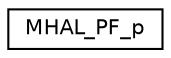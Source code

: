 digraph "Graphical Class Hierarchy"
{
 // INTERACTIVE_SVG=YES
  edge [fontname="Helvetica",fontsize="10",labelfontname="Helvetica",labelfontsize="10"];
  node [fontname="Helvetica",fontsize="10",shape=record];
  rankdir="LR";
  Node1 [label="MHAL_PF_p",height=0.2,width=0.4,color="black", fillcolor="white", style="filled",URL="$class_standard_interfaces__i_1_1_m_h_a_l___p_f__p.html"];
}
